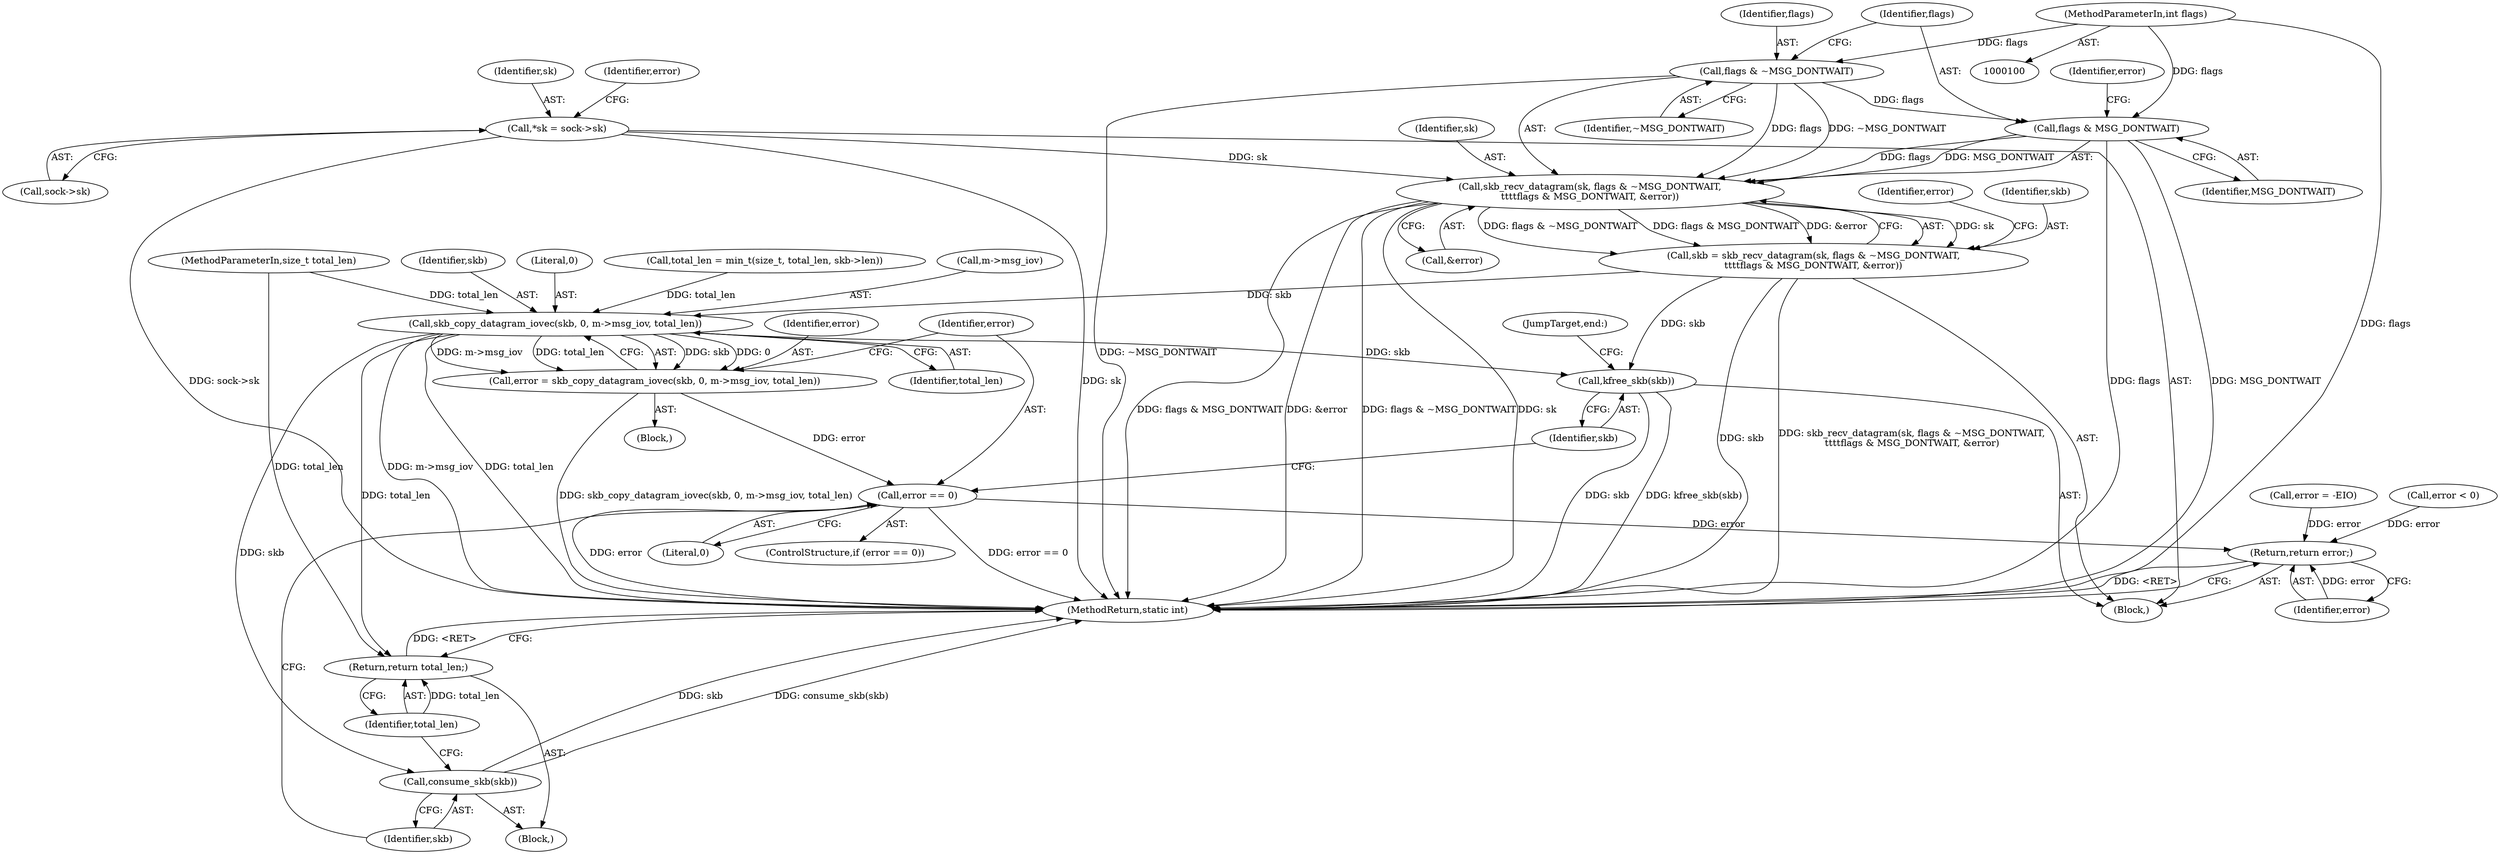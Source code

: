 digraph "0_linux_f3d3342602f8bcbf37d7c46641cb9bca7618eb1c_2@API" {
"1000132" [label="(Call,skb_recv_datagram(sk, flags & ~MSG_DONTWAIT,\n\t\t\t\tflags & MSG_DONTWAIT, &error))"];
"1000108" [label="(Call,*sk = sock->sk)"];
"1000134" [label="(Call,flags & ~MSG_DONTWAIT)"];
"1000105" [label="(MethodParameterIn,int flags)"];
"1000137" [label="(Call,flags & MSG_DONTWAIT)"];
"1000130" [label="(Call,skb = skb_recv_datagram(sk, flags & ~MSG_DONTWAIT,\n\t\t\t\tflags & MSG_DONTWAIT, &error))"];
"1000160" [label="(Call,skb_copy_datagram_iovec(skb, 0, m->msg_iov, total_len))"];
"1000158" [label="(Call,error = skb_copy_datagram_iovec(skb, 0, m->msg_iov, total_len))"];
"1000168" [label="(Call,error == 0)"];
"1000179" [label="(Return,return error;)"];
"1000172" [label="(Call,consume_skb(skb))"];
"1000174" [label="(Return,return total_len;)"];
"1000176" [label="(Call,kfree_skb(skb))"];
"1000160" [label="(Call,skb_copy_datagram_iovec(skb, 0, m->msg_iov, total_len))"];
"1000166" [label="(Identifier,total_len)"];
"1000135" [label="(Identifier,flags)"];
"1000138" [label="(Identifier,flags)"];
"1000104" [label="(MethodParameterIn,size_t total_len)"];
"1000150" [label="(Call,total_len = min_t(size_t, total_len, skb->len))"];
"1000116" [label="(Identifier,error)"];
"1000158" [label="(Call,error = skb_copy_datagram_iovec(skb, 0, m->msg_iov, total_len))"];
"1000163" [label="(Call,m->msg_iov)"];
"1000161" [label="(Identifier,skb)"];
"1000175" [label="(Identifier,total_len)"];
"1000132" [label="(Call,skb_recv_datagram(sk, flags & ~MSG_DONTWAIT,\n\t\t\t\tflags & MSG_DONTWAIT, &error))"];
"1000162" [label="(Literal,0)"];
"1000130" [label="(Call,skb = skb_recv_datagram(sk, flags & ~MSG_DONTWAIT,\n\t\t\t\tflags & MSG_DONTWAIT, &error))"];
"1000108" [label="(Call,*sk = sock->sk)"];
"1000176" [label="(Call,kfree_skb(skb))"];
"1000177" [label="(Identifier,skb)"];
"1000169" [label="(Identifier,error)"];
"1000179" [label="(Return,return error;)"];
"1000109" [label="(Identifier,sk)"];
"1000136" [label="(Identifier,~MSG_DONTWAIT)"];
"1000125" [label="(Call,error = -EIO)"];
"1000170" [label="(Literal,0)"];
"1000168" [label="(Call,error == 0)"];
"1000140" [label="(Call,&error)"];
"1000143" [label="(Call,error < 0)"];
"1000181" [label="(MethodReturn,static int)"];
"1000167" [label="(ControlStructure,if (error == 0))"];
"1000134" [label="(Call,flags & ~MSG_DONTWAIT)"];
"1000159" [label="(Identifier,error)"];
"1000131" [label="(Identifier,skb)"];
"1000174" [label="(Return,return total_len;)"];
"1000149" [label="(Block,)"];
"1000133" [label="(Identifier,sk)"];
"1000110" [label="(Call,sock->sk)"];
"1000178" [label="(JumpTarget,end:)"];
"1000172" [label="(Call,consume_skb(skb))"];
"1000141" [label="(Identifier,error)"];
"1000173" [label="(Identifier,skb)"];
"1000180" [label="(Identifier,error)"];
"1000105" [label="(MethodParameterIn,int flags)"];
"1000139" [label="(Identifier,MSG_DONTWAIT)"];
"1000106" [label="(Block,)"];
"1000144" [label="(Identifier,error)"];
"1000137" [label="(Call,flags & MSG_DONTWAIT)"];
"1000171" [label="(Block,)"];
"1000132" -> "1000130"  [label="AST: "];
"1000132" -> "1000140"  [label="CFG: "];
"1000133" -> "1000132"  [label="AST: "];
"1000134" -> "1000132"  [label="AST: "];
"1000137" -> "1000132"  [label="AST: "];
"1000140" -> "1000132"  [label="AST: "];
"1000130" -> "1000132"  [label="CFG: "];
"1000132" -> "1000181"  [label="DDG: &error"];
"1000132" -> "1000181"  [label="DDG: flags & ~MSG_DONTWAIT"];
"1000132" -> "1000181"  [label="DDG: sk"];
"1000132" -> "1000181"  [label="DDG: flags & MSG_DONTWAIT"];
"1000132" -> "1000130"  [label="DDG: sk"];
"1000132" -> "1000130"  [label="DDG: flags & ~MSG_DONTWAIT"];
"1000132" -> "1000130"  [label="DDG: flags & MSG_DONTWAIT"];
"1000132" -> "1000130"  [label="DDG: &error"];
"1000108" -> "1000132"  [label="DDG: sk"];
"1000134" -> "1000132"  [label="DDG: flags"];
"1000134" -> "1000132"  [label="DDG: ~MSG_DONTWAIT"];
"1000137" -> "1000132"  [label="DDG: flags"];
"1000137" -> "1000132"  [label="DDG: MSG_DONTWAIT"];
"1000108" -> "1000106"  [label="AST: "];
"1000108" -> "1000110"  [label="CFG: "];
"1000109" -> "1000108"  [label="AST: "];
"1000110" -> "1000108"  [label="AST: "];
"1000116" -> "1000108"  [label="CFG: "];
"1000108" -> "1000181"  [label="DDG: sock->sk"];
"1000108" -> "1000181"  [label="DDG: sk"];
"1000134" -> "1000136"  [label="CFG: "];
"1000135" -> "1000134"  [label="AST: "];
"1000136" -> "1000134"  [label="AST: "];
"1000138" -> "1000134"  [label="CFG: "];
"1000134" -> "1000181"  [label="DDG: ~MSG_DONTWAIT"];
"1000105" -> "1000134"  [label="DDG: flags"];
"1000134" -> "1000137"  [label="DDG: flags"];
"1000105" -> "1000100"  [label="AST: "];
"1000105" -> "1000181"  [label="DDG: flags"];
"1000105" -> "1000137"  [label="DDG: flags"];
"1000137" -> "1000139"  [label="CFG: "];
"1000138" -> "1000137"  [label="AST: "];
"1000139" -> "1000137"  [label="AST: "];
"1000141" -> "1000137"  [label="CFG: "];
"1000137" -> "1000181"  [label="DDG: MSG_DONTWAIT"];
"1000137" -> "1000181"  [label="DDG: flags"];
"1000130" -> "1000106"  [label="AST: "];
"1000131" -> "1000130"  [label="AST: "];
"1000144" -> "1000130"  [label="CFG: "];
"1000130" -> "1000181"  [label="DDG: skb"];
"1000130" -> "1000181"  [label="DDG: skb_recv_datagram(sk, flags & ~MSG_DONTWAIT,\n\t\t\t\tflags & MSG_DONTWAIT, &error)"];
"1000130" -> "1000160"  [label="DDG: skb"];
"1000130" -> "1000176"  [label="DDG: skb"];
"1000160" -> "1000158"  [label="AST: "];
"1000160" -> "1000166"  [label="CFG: "];
"1000161" -> "1000160"  [label="AST: "];
"1000162" -> "1000160"  [label="AST: "];
"1000163" -> "1000160"  [label="AST: "];
"1000166" -> "1000160"  [label="AST: "];
"1000158" -> "1000160"  [label="CFG: "];
"1000160" -> "1000181"  [label="DDG: m->msg_iov"];
"1000160" -> "1000181"  [label="DDG: total_len"];
"1000160" -> "1000158"  [label="DDG: skb"];
"1000160" -> "1000158"  [label="DDG: 0"];
"1000160" -> "1000158"  [label="DDG: m->msg_iov"];
"1000160" -> "1000158"  [label="DDG: total_len"];
"1000150" -> "1000160"  [label="DDG: total_len"];
"1000104" -> "1000160"  [label="DDG: total_len"];
"1000160" -> "1000172"  [label="DDG: skb"];
"1000160" -> "1000174"  [label="DDG: total_len"];
"1000160" -> "1000176"  [label="DDG: skb"];
"1000158" -> "1000149"  [label="AST: "];
"1000159" -> "1000158"  [label="AST: "];
"1000169" -> "1000158"  [label="CFG: "];
"1000158" -> "1000181"  [label="DDG: skb_copy_datagram_iovec(skb, 0, m->msg_iov, total_len)"];
"1000158" -> "1000168"  [label="DDG: error"];
"1000168" -> "1000167"  [label="AST: "];
"1000168" -> "1000170"  [label="CFG: "];
"1000169" -> "1000168"  [label="AST: "];
"1000170" -> "1000168"  [label="AST: "];
"1000173" -> "1000168"  [label="CFG: "];
"1000177" -> "1000168"  [label="CFG: "];
"1000168" -> "1000181"  [label="DDG: error"];
"1000168" -> "1000181"  [label="DDG: error == 0"];
"1000168" -> "1000179"  [label="DDG: error"];
"1000179" -> "1000106"  [label="AST: "];
"1000179" -> "1000180"  [label="CFG: "];
"1000180" -> "1000179"  [label="AST: "];
"1000181" -> "1000179"  [label="CFG: "];
"1000179" -> "1000181"  [label="DDG: <RET>"];
"1000180" -> "1000179"  [label="DDG: error"];
"1000125" -> "1000179"  [label="DDG: error"];
"1000143" -> "1000179"  [label="DDG: error"];
"1000172" -> "1000171"  [label="AST: "];
"1000172" -> "1000173"  [label="CFG: "];
"1000173" -> "1000172"  [label="AST: "];
"1000175" -> "1000172"  [label="CFG: "];
"1000172" -> "1000181"  [label="DDG: consume_skb(skb)"];
"1000172" -> "1000181"  [label="DDG: skb"];
"1000174" -> "1000171"  [label="AST: "];
"1000174" -> "1000175"  [label="CFG: "];
"1000175" -> "1000174"  [label="AST: "];
"1000181" -> "1000174"  [label="CFG: "];
"1000174" -> "1000181"  [label="DDG: <RET>"];
"1000175" -> "1000174"  [label="DDG: total_len"];
"1000104" -> "1000174"  [label="DDG: total_len"];
"1000176" -> "1000106"  [label="AST: "];
"1000176" -> "1000177"  [label="CFG: "];
"1000177" -> "1000176"  [label="AST: "];
"1000178" -> "1000176"  [label="CFG: "];
"1000176" -> "1000181"  [label="DDG: kfree_skb(skb)"];
"1000176" -> "1000181"  [label="DDG: skb"];
}

